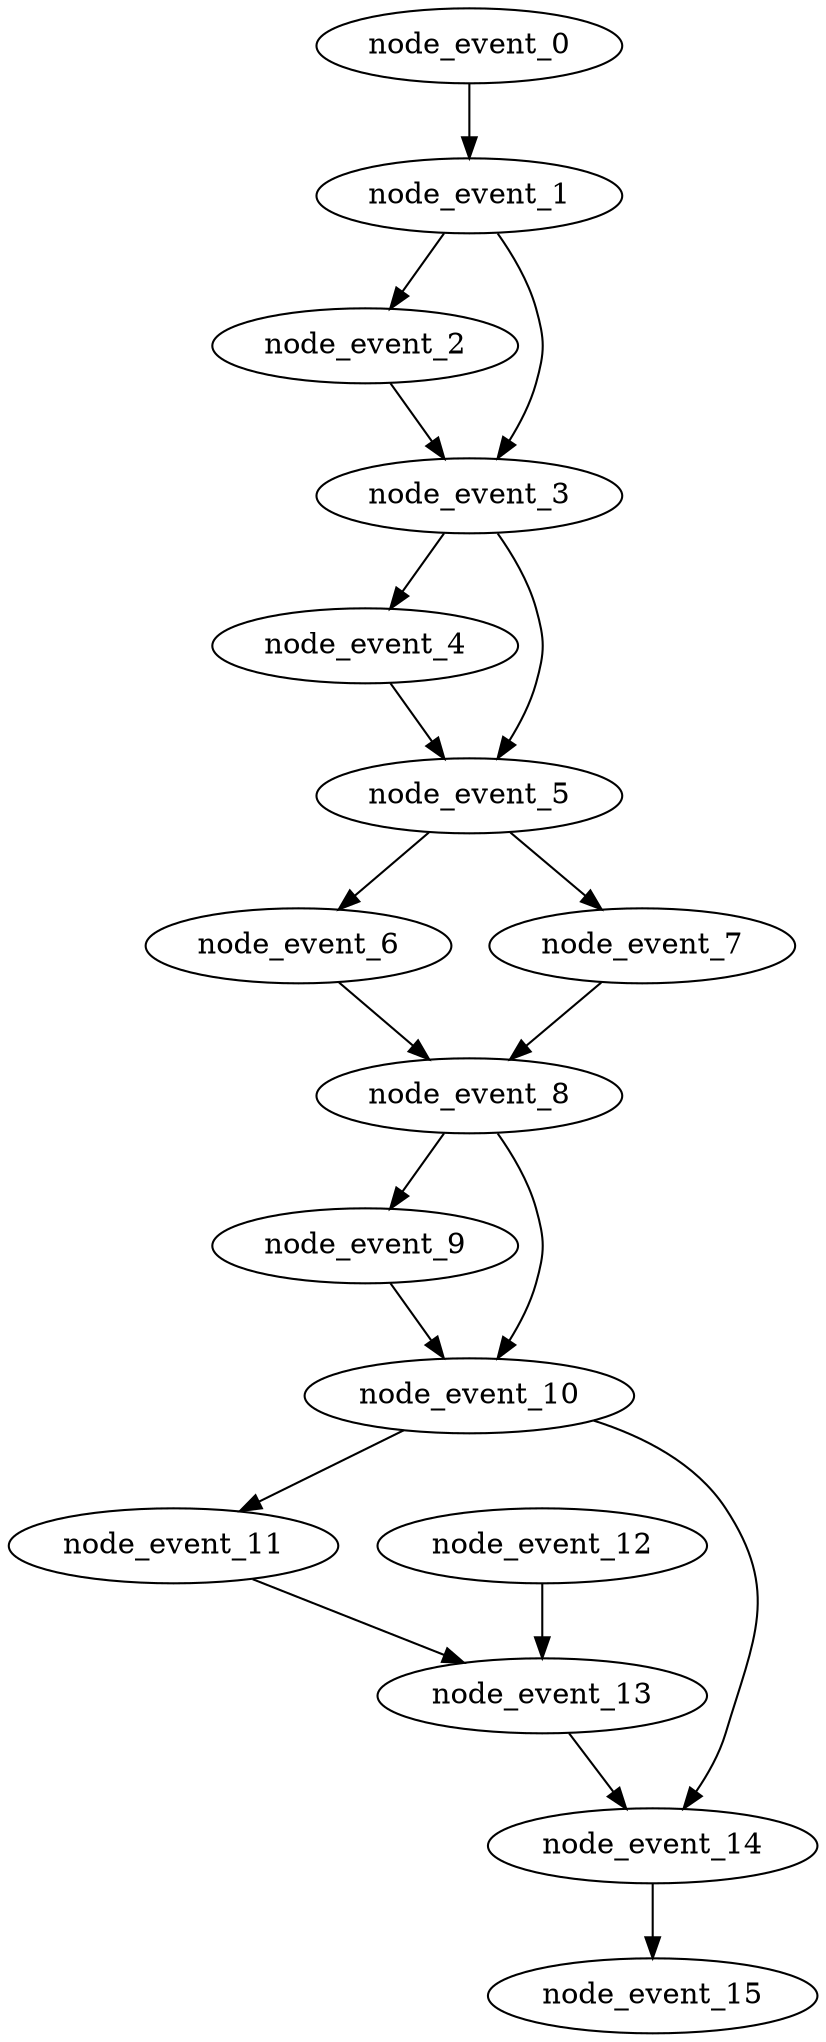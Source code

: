 digraph {
    node_event_0 [EventIndex="0" EventType="DotQasm.Scheduling.GateEvent" Depth="1" Dependencies="0" Latency="00:00:00.0010000" Priority="0.018000000000000002"];
    node_event_1 [EventIndex="1" EventType="DotQasm.Scheduling.BarrierEvent" Depth="2" Dependencies="1" Latency="00:00:00.0010000" Priority="0.017"];
    node_event_2 [EventIndex="2" EventType="DotQasm.Scheduling.GateEvent" Depth="3" Dependencies="2" Latency="00:00:00.0010000" Priority="0.016"];
    node_event_3 [EventIndex="3" EventType="DotQasm.Scheduling.ControlledGateEvent" Depth="4" Dependencies="5" Latency="00:00:00.0020000" Priority="0.015000000000000001"];
    node_event_4 [EventIndex="4" EventType="DotQasm.Scheduling.GateEvent" Depth="5" Dependencies="6" Latency="00:00:00.0010000" Priority="0.013000000000000001"];
    node_event_5 [EventIndex="5" EventType="DotQasm.Scheduling.BarrierEvent" Depth="6" Dependencies="13" Latency="00:00:00.0010000" Priority="0.012"];
    node_event_6 [EventIndex="6" EventType="DotQasm.Scheduling.GateEvent" Depth="7" Dependencies="14" Latency="00:00:00.0010000" Priority="0.011"];
    node_event_7 [EventIndex="7" EventType="DotQasm.Scheduling.GateEvent" Depth="7" Dependencies="14" Latency="00:00:00.0010000" Priority="0.011"];
    node_event_8 [EventIndex="8" EventType="DotQasm.Scheduling.ControlledGateEvent" Depth="8" Dependencies="30" Latency="00:00:00.0020000" Priority="0.01"];
    node_event_9 [EventIndex="9" EventType="DotQasm.Scheduling.GateEvent" Depth="9" Dependencies="31" Latency="00:00:00.0010000" Priority="0.008"];
    node_event_10 [EventIndex="10" EventType="DotQasm.Scheduling.BarrierEvent" Depth="10" Dependencies="63" Latency="00:00:00.0010000" Priority="0.007"];
    node_event_11 [EventIndex="11" EventType="DotQasm.Scheduling.GateEvent" Depth="11" Dependencies="64" Latency="00:00:00.0010000" Priority="0.006"];
    node_event_12 [EventIndex="12" EventType="DotQasm.Scheduling.GateEvent" Depth="1" Dependencies="0" Latency="00:00:00.0010000" Priority="0.006"];
    node_event_13 [EventIndex="13" EventType="DotQasm.Scheduling.GateEvent" Depth="12" Dependencies="66" Latency="00:00:00.0010000" Priority="0.005"];
    node_event_14 [EventIndex="14" EventType="DotQasm.Scheduling.BarrierEvent" Depth="13" Dependencies="131" Latency="00:00:00.0010000" Priority="0.004"];
    node_event_15 [EventIndex="15" EventType="DotQasm.Scheduling.MeasurementEvent" Depth="14" Dependencies="132" Latency="00:00:00.0030000" Priority="0.003"];
    node_event_0 -> node_event_1;
    node_event_1 -> node_event_2;
    node_event_1 -> node_event_3;
    node_event_2 -> node_event_3;
    node_event_3 -> node_event_4;
    node_event_3 -> node_event_5;
    node_event_4 -> node_event_5;
    node_event_5 -> node_event_6;
    node_event_5 -> node_event_7;
    node_event_6 -> node_event_8;
    node_event_7 -> node_event_8;
    node_event_8 -> node_event_9;
    node_event_8 -> node_event_10;
    node_event_9 -> node_event_10;
    node_event_10 -> node_event_11;
    node_event_10 -> node_event_14;
    node_event_11 -> node_event_13;
    node_event_12 -> node_event_13;
    node_event_13 -> node_event_14;
    node_event_14 -> node_event_15;
}
